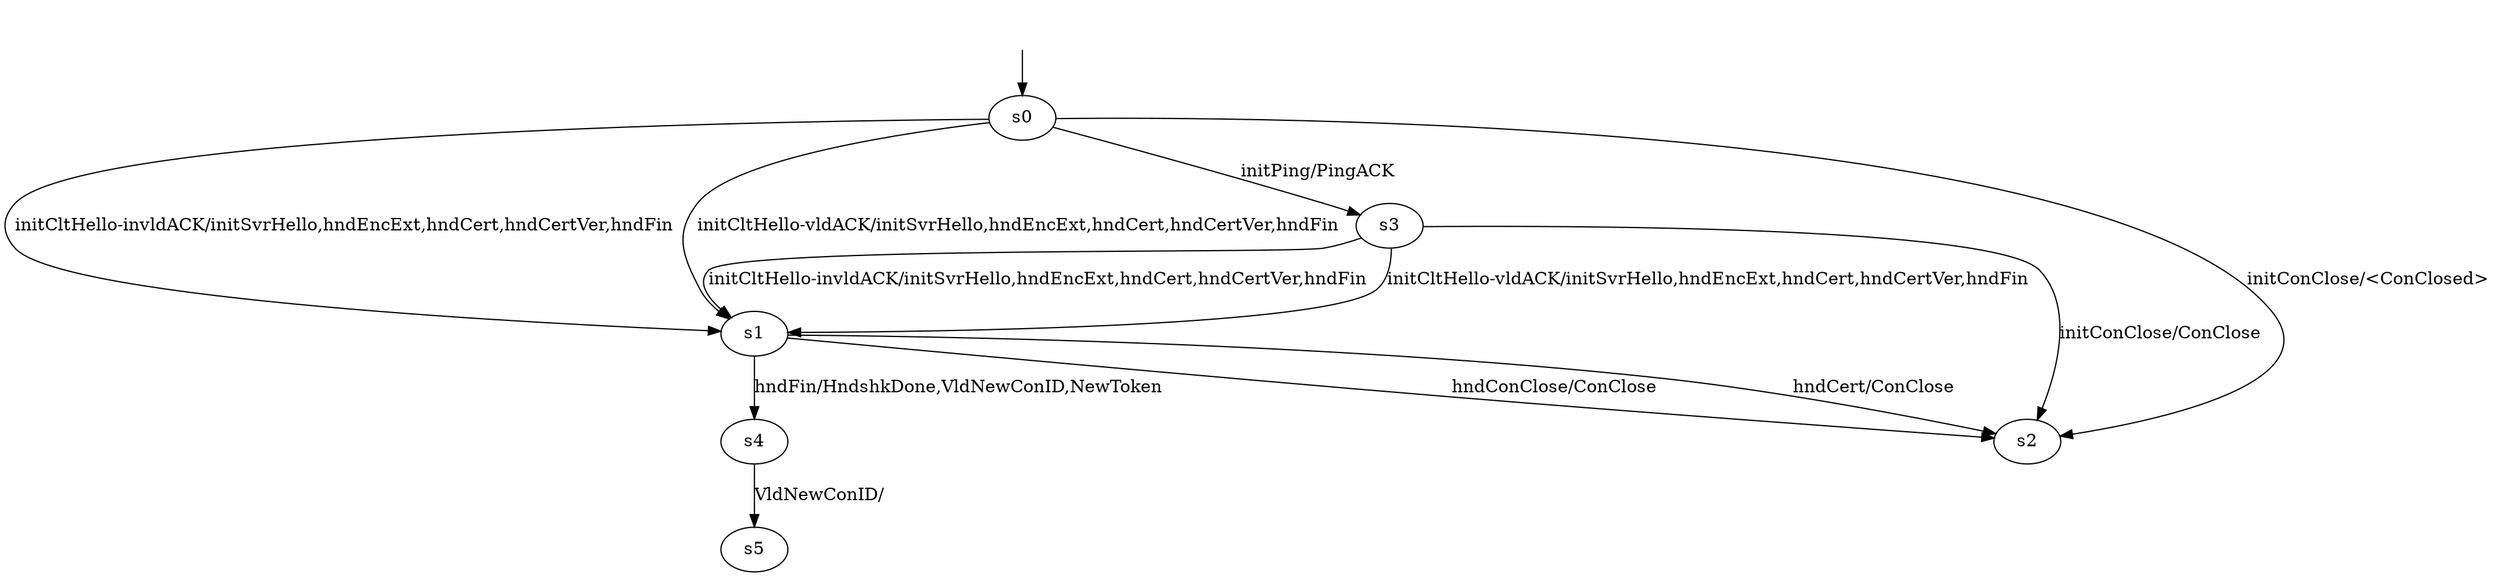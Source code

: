 digraph "neqoModels/neqo-BWRCA-CS-0/learnedModel" {
s0 [label=s0];
s1 [label=s1];
s2 [label=s2];
s3 [label=s3];
s4 [label=s4];
s5 [label=s5];
s0 -> s3  [label="initPing/PingACK "];
s0 -> s2  [label="initConClose/<ConClosed> "];
s0 -> s1  [label="initCltHello-vldACK/initSvrHello,hndEncExt,hndCert,hndCertVer,hndFin "];
s0 -> s1  [label="initCltHello-invldACK/initSvrHello,hndEncExt,hndCert,hndCertVer,hndFin "];
s1 -> s4  [label="hndFin/HndshkDone,VldNewConID,NewToken "];
s1 -> s2  [label="hndConClose/ConClose "];
s1 -> s2  [label="hndCert/ConClose "];
s3 -> s2  [label="initConClose/ConClose "];
s3 -> s1  [label="initCltHello-vldACK/initSvrHello,hndEncExt,hndCert,hndCertVer,hndFin "];
s3 -> s1  [label="initCltHello-invldACK/initSvrHello,hndEncExt,hndCert,hndCertVer,hndFin "];
s4 -> s5  [label="VldNewConID/ "];
__start0 [label="", shape=none];
__start0 -> s0  [label=""];
}
